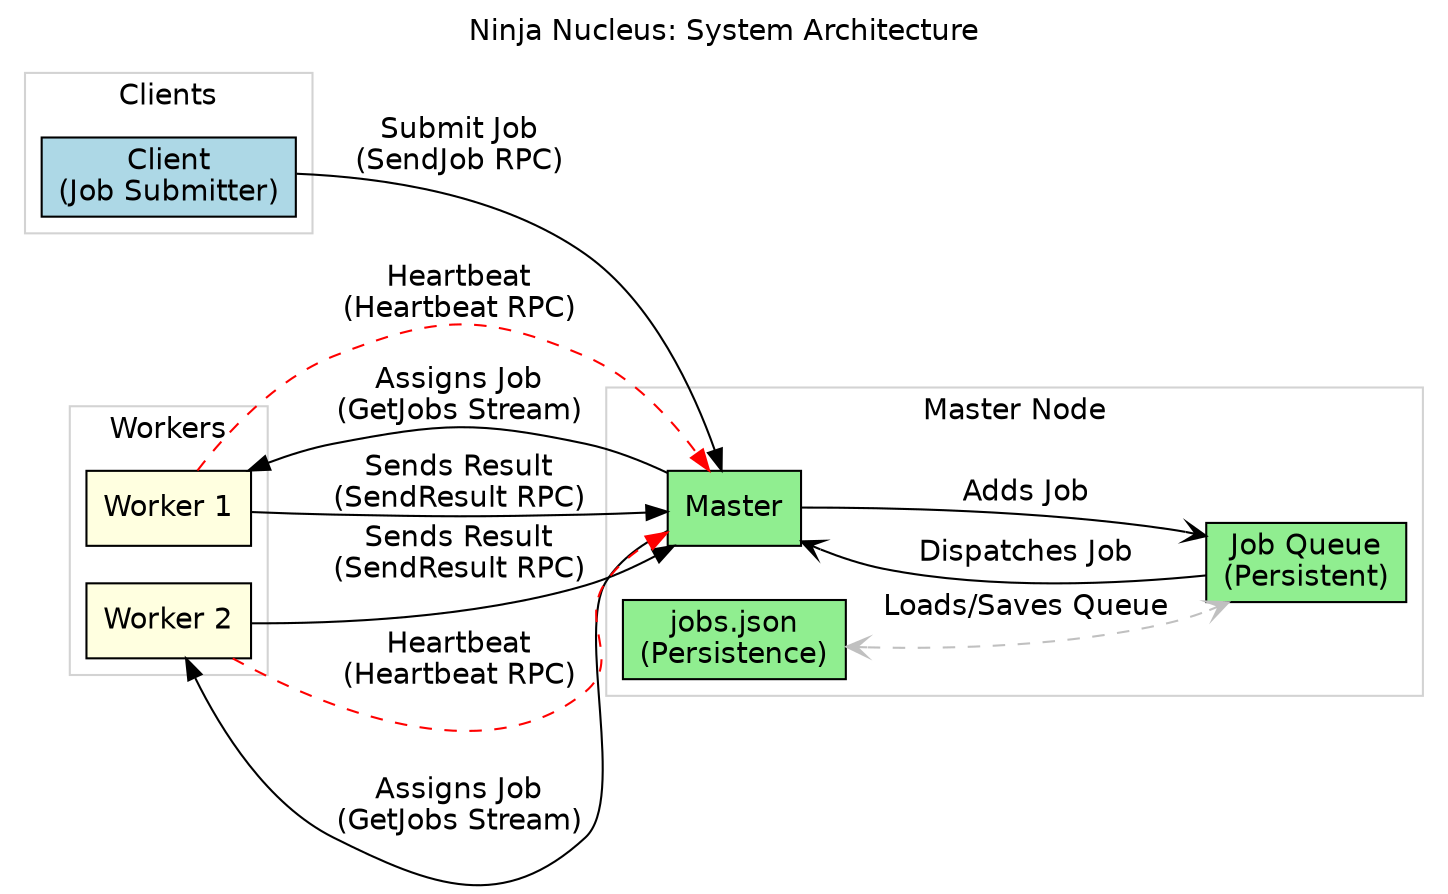 digraph G {
    graph [rankdir=LR, labelloc="t", label="Ninja Nucleus: System Architecture", fontname="Helvetica"];
    node [fontname="Helvetica", shape=box, style=filled];
    edge [fontname="Helvetica"];

    subgraph cluster_0 {
        label = "Clients";
        color = lightgrey;
        node [shape=box, style=filled, fillcolor=lightblue];
        client [label="Client\n(Job Submitter)"];
    }

    subgraph cluster_1 {
        label = "Master Node";
        color = lightgrey;
        node [shape=box, style=filled, fillcolor=lightgreen];
        master [label="Master"];
        job_queue [label="Job Queue\n(Persistent)"];
        jobs_file [label="jobs.json\n(Persistence)"];
    }
    
    subgraph cluster_2 {
        label = "Workers";
        color = lightgrey;
        node [shape=box, style=filled, fillcolor=lightyellow];
        worker_1 [label="Worker 1"];
        worker_2 [label="Worker 2"];
    }

    // Edge definitions
    client -> master [label="Submit Job\n(SendJob RPC)"];
    
    master -> job_queue [label="Adds Job", arrowhead=open];
    job_queue -> master [label="Dispatches Job", arrowhead=open];

    jobs_file -> job_queue [label="Loads/Saves Queue", dir=both, arrowhead=open, arrowtail=open, style=dashed, color=gray];
    
    master -> worker_1 [label="Assigns Job\n(GetJobs Stream)"];
    master -> worker_2 [label="Assigns Job\n(GetJobs Stream)"];
    
    worker_1 -> master [label="Sends Result\n(SendResult RPC)"];
    worker_2 -> master [label="Sends Result\n(SendResult RPC)"];

    worker_1 -> master [label="Heartbeat\n(Heartbeat RPC)", style=dashed, color=red];
    worker_2 -> master [label="Heartbeat\n(Heartbeat RPC)", style=dashed, color=red];
}
